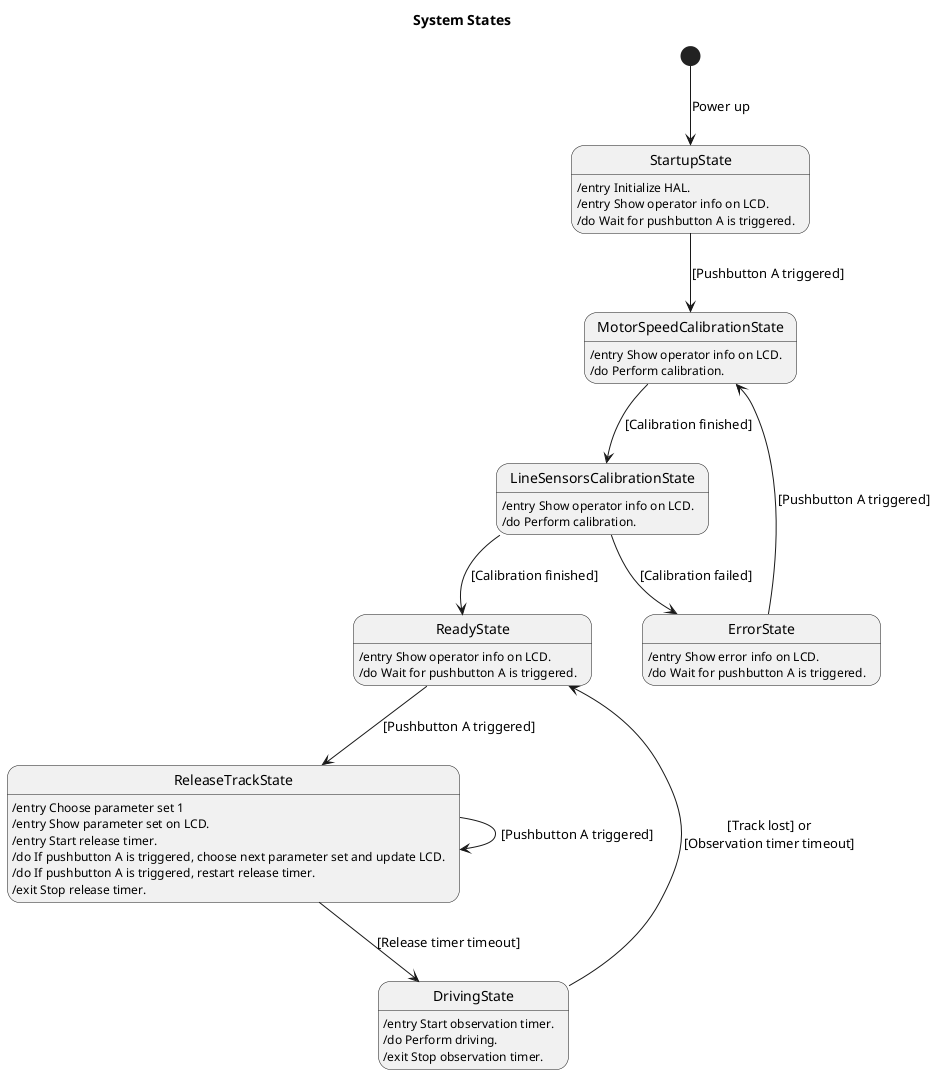 @startuml

title System States

state StartupState: /entry Initialize HAL.
state StartupState: /entry Show operator info on LCD.
state StartupState: /do Wait for pushbutton A is triggered.

state MotorSpeedCalibrationState: /entry Show operator info on LCD.
state MotorSpeedCalibrationState: /do Perform calibration.

state LineSensorsCalibrationState: /entry Show operator info on LCD.
state LineSensorsCalibrationState: /do Perform calibration.

state ErrorState: /entry Show error info on LCD.
state ErrorState: /do Wait for pushbutton A is triggered.

state ReadyState: /entry Show operator info on LCD.
state ReadyState: /do Wait for pushbutton A is triggered.

state ReleaseTrackState: /entry Choose parameter set 1
state ReleaseTrackState: /entry Show parameter set on LCD.
state ReleaseTrackState: /entry Start release timer.
state ReleaseTrackState: /do If pushbutton A is triggered, choose next parameter set and update LCD.
state ReleaseTrackState: /do If pushbutton A is triggered, restart release timer.
state ReleaseTrackState: /exit Stop release timer.

state DrivingState: /entry Start observation timer.
state DrivingState: /do Perform driving.
state DrivingState: /exit Stop observation timer.

[*] --> StartupState: Power up
StartupState --> MotorSpeedCalibrationState: [Pushbutton A triggered]
MotorSpeedCalibrationState --> LineSensorsCalibrationState: [Calibration finished]
LineSensorsCalibrationState --> ReadyState: [Calibration finished]
LineSensorsCalibrationState --> ErrorState: [Calibration failed]
ReadyState --> ReleaseTrackState: [Pushbutton A triggered]
ReleaseTrackState --> DrivingState: [Release timer timeout]
ReleaseTrackState --> ReleaseTrackState: [Pushbutton A triggered]
DrivingState --> ReadyState: [Track lost] or\n[Observation timer timeout]
ErrorState --> MotorSpeedCalibrationState: [Pushbutton A triggered]

@enduml